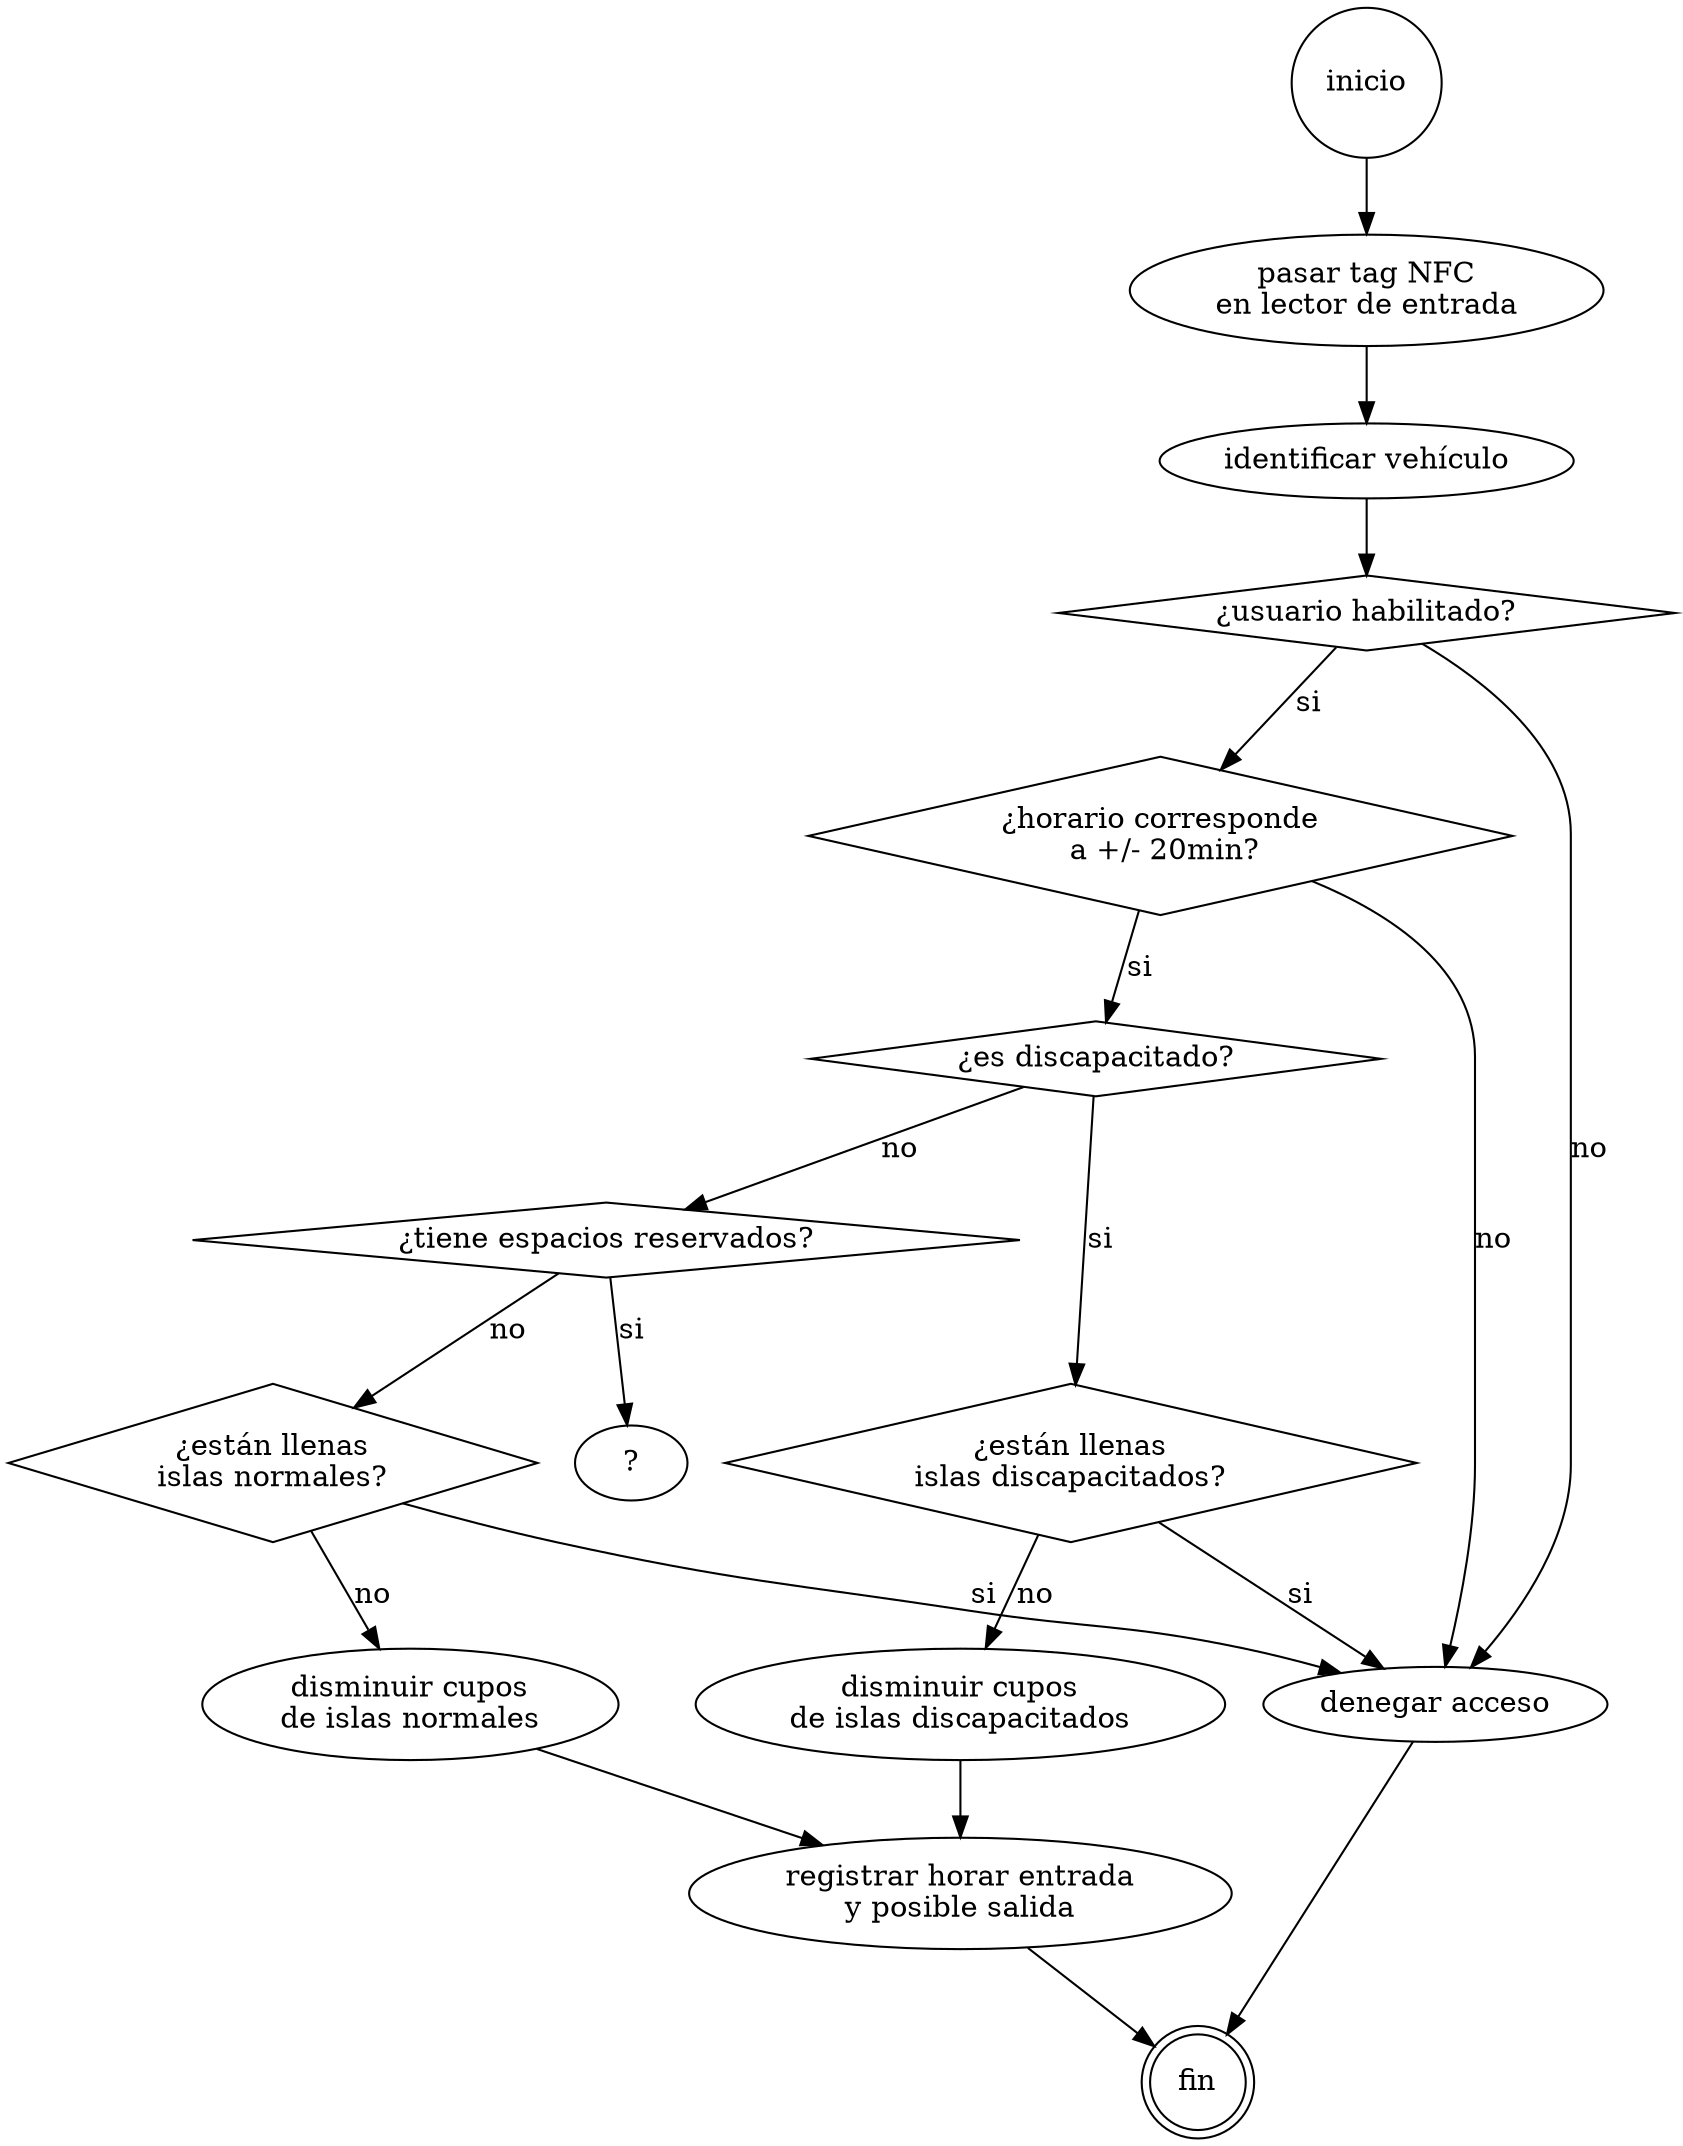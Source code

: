 /*
  Proceso de Ingreso de Vehículo Automóvil.
  Author: Jorge Ulises Useche Cuellar
  DOT Reference :  http://www.graphviz.org/doc/info/lang.html
                   http://en.wikipedia.org/wiki/DOT_language
*/

digraph IngresoVehiculo {
  inicio -> tag_nfc -> id_veh -> usu_hab;

  usu_hab -> hor_corre [label=si];
  usu_hab -> denegar_acce [label=no];

  hor_corre -> es_disca [label=si];
  hor_corre -> denegar_acce [label=no];

  es_disca -> full_islas_disc [label=si];
  es_disca -> espa_reser [label=no];

  full_islas_disc -> denegar_acce [label=si];
  full_islas_disc -> islas_disc_m1 [label=no];

  islas_disc_m1 -> reg_ingreso;

  espa_reser -> no_se [label=si];
  espa_reser -> full_islas_norm [label=no];

  full_islas_norm -> islas_norm_m1 [label=no];
  full_islas_norm -> denegar_acce [label=si];

  islas_norm_m1 -> reg_ingreso;

  reg_ingreso -> fin;

  denegar_acce -> fin;


  tag_nfc [label="pasar tag NFC\nen lector de entrada"];
  id_veh [label="identificar vehículo"];
  usu_hab [label="¿usuario habilitado?"];
  hor_corre [label="¿horario corresponde\n a +/- 20min?"];
  es_disca [label="¿es discapacitado?"];
  full_islas_disc [label="¿están llenas\nislas discapacitados?"];
  islas_disc_m1 [label="disminuir cupos\nde islas discapacitados"];
  espa_reser [label="¿tiene espacios reservados?"];
  no_se [label="?"]
  full_islas_norm [label="¿están llenas\nislas normales?"];
  islas_norm_m1 [label="disminuir cupos\nde islas normales"];
  reg_ingreso [label="registrar horar entrada\ny posible salida"];
  denegar_acce [label="denegar acceso"];

  inicio [shape=circle];
  usu_hab, hor_corre, es_disca [shape=diamond];
  full_islas_norm, full_islas_disc, espa_reser [shape=diamond];
  fin [shape=doublecircle];
}
